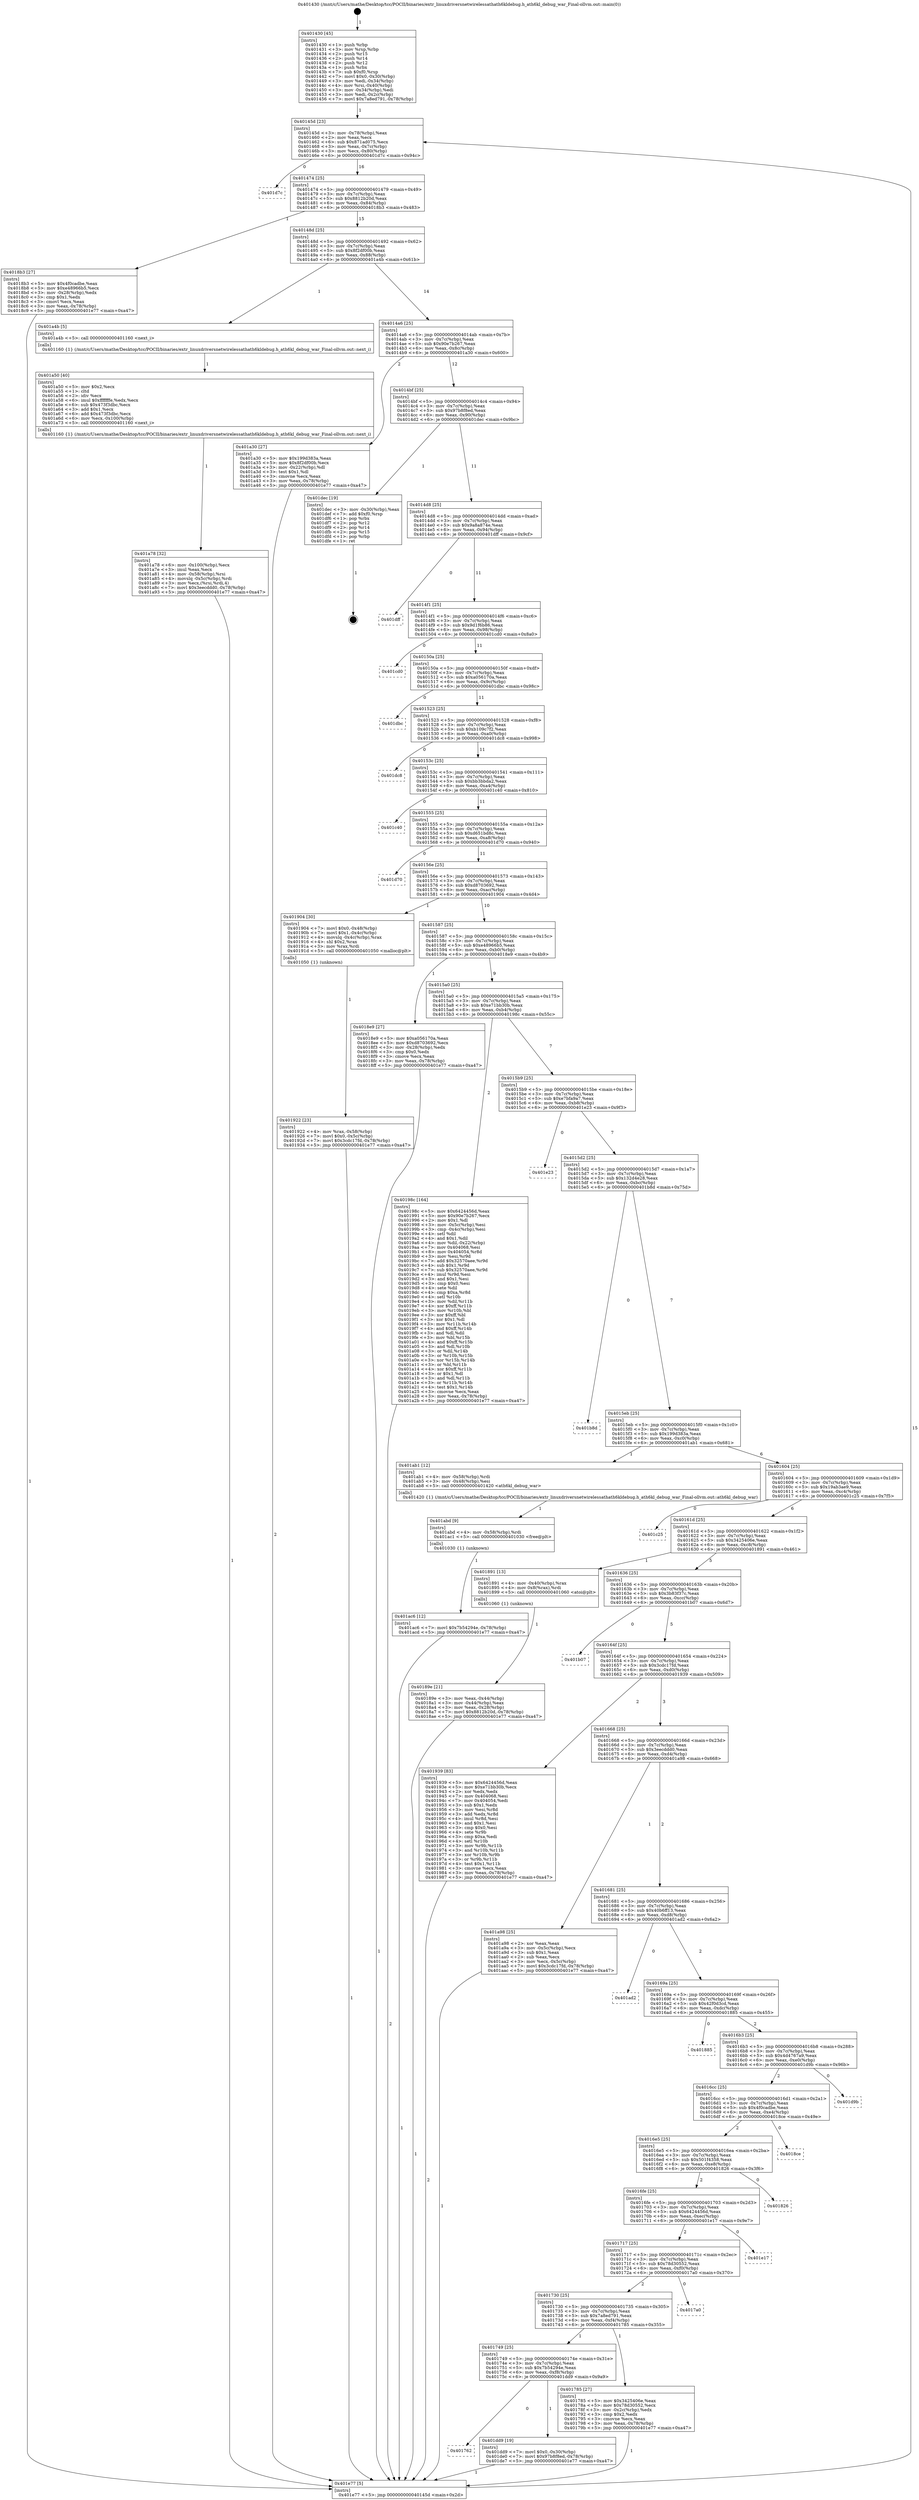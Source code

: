 digraph "0x401430" {
  label = "0x401430 (/mnt/c/Users/mathe/Desktop/tcc/POCII/binaries/extr_linuxdriversnetwirelessathath6kldebug.h_ath6kl_debug_war_Final-ollvm.out::main(0))"
  labelloc = "t"
  node[shape=record]

  Entry [label="",width=0.3,height=0.3,shape=circle,fillcolor=black,style=filled]
  "0x40145d" [label="{
     0x40145d [23]\l
     | [instrs]\l
     &nbsp;&nbsp;0x40145d \<+3\>: mov -0x78(%rbp),%eax\l
     &nbsp;&nbsp;0x401460 \<+2\>: mov %eax,%ecx\l
     &nbsp;&nbsp;0x401462 \<+6\>: sub $0x871ad075,%ecx\l
     &nbsp;&nbsp;0x401468 \<+3\>: mov %eax,-0x7c(%rbp)\l
     &nbsp;&nbsp;0x40146b \<+3\>: mov %ecx,-0x80(%rbp)\l
     &nbsp;&nbsp;0x40146e \<+6\>: je 0000000000401d7c \<main+0x94c\>\l
  }"]
  "0x401d7c" [label="{
     0x401d7c\l
  }", style=dashed]
  "0x401474" [label="{
     0x401474 [25]\l
     | [instrs]\l
     &nbsp;&nbsp;0x401474 \<+5\>: jmp 0000000000401479 \<main+0x49\>\l
     &nbsp;&nbsp;0x401479 \<+3\>: mov -0x7c(%rbp),%eax\l
     &nbsp;&nbsp;0x40147c \<+5\>: sub $0x8812b20d,%eax\l
     &nbsp;&nbsp;0x401481 \<+6\>: mov %eax,-0x84(%rbp)\l
     &nbsp;&nbsp;0x401487 \<+6\>: je 00000000004018b3 \<main+0x483\>\l
  }"]
  Exit [label="",width=0.3,height=0.3,shape=circle,fillcolor=black,style=filled,peripheries=2]
  "0x4018b3" [label="{
     0x4018b3 [27]\l
     | [instrs]\l
     &nbsp;&nbsp;0x4018b3 \<+5\>: mov $0x4f0cadbe,%eax\l
     &nbsp;&nbsp;0x4018b8 \<+5\>: mov $0xe48966b5,%ecx\l
     &nbsp;&nbsp;0x4018bd \<+3\>: mov -0x28(%rbp),%edx\l
     &nbsp;&nbsp;0x4018c0 \<+3\>: cmp $0x1,%edx\l
     &nbsp;&nbsp;0x4018c3 \<+3\>: cmovl %ecx,%eax\l
     &nbsp;&nbsp;0x4018c6 \<+3\>: mov %eax,-0x78(%rbp)\l
     &nbsp;&nbsp;0x4018c9 \<+5\>: jmp 0000000000401e77 \<main+0xa47\>\l
  }"]
  "0x40148d" [label="{
     0x40148d [25]\l
     | [instrs]\l
     &nbsp;&nbsp;0x40148d \<+5\>: jmp 0000000000401492 \<main+0x62\>\l
     &nbsp;&nbsp;0x401492 \<+3\>: mov -0x7c(%rbp),%eax\l
     &nbsp;&nbsp;0x401495 \<+5\>: sub $0x8f2df00b,%eax\l
     &nbsp;&nbsp;0x40149a \<+6\>: mov %eax,-0x88(%rbp)\l
     &nbsp;&nbsp;0x4014a0 \<+6\>: je 0000000000401a4b \<main+0x61b\>\l
  }"]
  "0x401762" [label="{
     0x401762\l
  }", style=dashed]
  "0x401a4b" [label="{
     0x401a4b [5]\l
     | [instrs]\l
     &nbsp;&nbsp;0x401a4b \<+5\>: call 0000000000401160 \<next_i\>\l
     | [calls]\l
     &nbsp;&nbsp;0x401160 \{1\} (/mnt/c/Users/mathe/Desktop/tcc/POCII/binaries/extr_linuxdriversnetwirelessathath6kldebug.h_ath6kl_debug_war_Final-ollvm.out::next_i)\l
  }"]
  "0x4014a6" [label="{
     0x4014a6 [25]\l
     | [instrs]\l
     &nbsp;&nbsp;0x4014a6 \<+5\>: jmp 00000000004014ab \<main+0x7b\>\l
     &nbsp;&nbsp;0x4014ab \<+3\>: mov -0x7c(%rbp),%eax\l
     &nbsp;&nbsp;0x4014ae \<+5\>: sub $0x90e7b267,%eax\l
     &nbsp;&nbsp;0x4014b3 \<+6\>: mov %eax,-0x8c(%rbp)\l
     &nbsp;&nbsp;0x4014b9 \<+6\>: je 0000000000401a30 \<main+0x600\>\l
  }"]
  "0x401dd9" [label="{
     0x401dd9 [19]\l
     | [instrs]\l
     &nbsp;&nbsp;0x401dd9 \<+7\>: movl $0x0,-0x30(%rbp)\l
     &nbsp;&nbsp;0x401de0 \<+7\>: movl $0x97b8f8ed,-0x78(%rbp)\l
     &nbsp;&nbsp;0x401de7 \<+5\>: jmp 0000000000401e77 \<main+0xa47\>\l
  }"]
  "0x401a30" [label="{
     0x401a30 [27]\l
     | [instrs]\l
     &nbsp;&nbsp;0x401a30 \<+5\>: mov $0x199d383a,%eax\l
     &nbsp;&nbsp;0x401a35 \<+5\>: mov $0x8f2df00b,%ecx\l
     &nbsp;&nbsp;0x401a3a \<+3\>: mov -0x22(%rbp),%dl\l
     &nbsp;&nbsp;0x401a3d \<+3\>: test $0x1,%dl\l
     &nbsp;&nbsp;0x401a40 \<+3\>: cmovne %ecx,%eax\l
     &nbsp;&nbsp;0x401a43 \<+3\>: mov %eax,-0x78(%rbp)\l
     &nbsp;&nbsp;0x401a46 \<+5\>: jmp 0000000000401e77 \<main+0xa47\>\l
  }"]
  "0x4014bf" [label="{
     0x4014bf [25]\l
     | [instrs]\l
     &nbsp;&nbsp;0x4014bf \<+5\>: jmp 00000000004014c4 \<main+0x94\>\l
     &nbsp;&nbsp;0x4014c4 \<+3\>: mov -0x7c(%rbp),%eax\l
     &nbsp;&nbsp;0x4014c7 \<+5\>: sub $0x97b8f8ed,%eax\l
     &nbsp;&nbsp;0x4014cc \<+6\>: mov %eax,-0x90(%rbp)\l
     &nbsp;&nbsp;0x4014d2 \<+6\>: je 0000000000401dec \<main+0x9bc\>\l
  }"]
  "0x401ac6" [label="{
     0x401ac6 [12]\l
     | [instrs]\l
     &nbsp;&nbsp;0x401ac6 \<+7\>: movl $0x7b54294e,-0x78(%rbp)\l
     &nbsp;&nbsp;0x401acd \<+5\>: jmp 0000000000401e77 \<main+0xa47\>\l
  }"]
  "0x401dec" [label="{
     0x401dec [19]\l
     | [instrs]\l
     &nbsp;&nbsp;0x401dec \<+3\>: mov -0x30(%rbp),%eax\l
     &nbsp;&nbsp;0x401def \<+7\>: add $0xf0,%rsp\l
     &nbsp;&nbsp;0x401df6 \<+1\>: pop %rbx\l
     &nbsp;&nbsp;0x401df7 \<+2\>: pop %r12\l
     &nbsp;&nbsp;0x401df9 \<+2\>: pop %r14\l
     &nbsp;&nbsp;0x401dfb \<+2\>: pop %r15\l
     &nbsp;&nbsp;0x401dfd \<+1\>: pop %rbp\l
     &nbsp;&nbsp;0x401dfe \<+1\>: ret\l
  }"]
  "0x4014d8" [label="{
     0x4014d8 [25]\l
     | [instrs]\l
     &nbsp;&nbsp;0x4014d8 \<+5\>: jmp 00000000004014dd \<main+0xad\>\l
     &nbsp;&nbsp;0x4014dd \<+3\>: mov -0x7c(%rbp),%eax\l
     &nbsp;&nbsp;0x4014e0 \<+5\>: sub $0x9a8a874e,%eax\l
     &nbsp;&nbsp;0x4014e5 \<+6\>: mov %eax,-0x94(%rbp)\l
     &nbsp;&nbsp;0x4014eb \<+6\>: je 0000000000401dff \<main+0x9cf\>\l
  }"]
  "0x401abd" [label="{
     0x401abd [9]\l
     | [instrs]\l
     &nbsp;&nbsp;0x401abd \<+4\>: mov -0x58(%rbp),%rdi\l
     &nbsp;&nbsp;0x401ac1 \<+5\>: call 0000000000401030 \<free@plt\>\l
     | [calls]\l
     &nbsp;&nbsp;0x401030 \{1\} (unknown)\l
  }"]
  "0x401dff" [label="{
     0x401dff\l
  }", style=dashed]
  "0x4014f1" [label="{
     0x4014f1 [25]\l
     | [instrs]\l
     &nbsp;&nbsp;0x4014f1 \<+5\>: jmp 00000000004014f6 \<main+0xc6\>\l
     &nbsp;&nbsp;0x4014f6 \<+3\>: mov -0x7c(%rbp),%eax\l
     &nbsp;&nbsp;0x4014f9 \<+5\>: sub $0x9d1f6b86,%eax\l
     &nbsp;&nbsp;0x4014fe \<+6\>: mov %eax,-0x98(%rbp)\l
     &nbsp;&nbsp;0x401504 \<+6\>: je 0000000000401cd0 \<main+0x8a0\>\l
  }"]
  "0x401a78" [label="{
     0x401a78 [32]\l
     | [instrs]\l
     &nbsp;&nbsp;0x401a78 \<+6\>: mov -0x100(%rbp),%ecx\l
     &nbsp;&nbsp;0x401a7e \<+3\>: imul %eax,%ecx\l
     &nbsp;&nbsp;0x401a81 \<+4\>: mov -0x58(%rbp),%rsi\l
     &nbsp;&nbsp;0x401a85 \<+4\>: movslq -0x5c(%rbp),%rdi\l
     &nbsp;&nbsp;0x401a89 \<+3\>: mov %ecx,(%rsi,%rdi,4)\l
     &nbsp;&nbsp;0x401a8c \<+7\>: movl $0x3eecddd0,-0x78(%rbp)\l
     &nbsp;&nbsp;0x401a93 \<+5\>: jmp 0000000000401e77 \<main+0xa47\>\l
  }"]
  "0x401cd0" [label="{
     0x401cd0\l
  }", style=dashed]
  "0x40150a" [label="{
     0x40150a [25]\l
     | [instrs]\l
     &nbsp;&nbsp;0x40150a \<+5\>: jmp 000000000040150f \<main+0xdf\>\l
     &nbsp;&nbsp;0x40150f \<+3\>: mov -0x7c(%rbp),%eax\l
     &nbsp;&nbsp;0x401512 \<+5\>: sub $0xa056170a,%eax\l
     &nbsp;&nbsp;0x401517 \<+6\>: mov %eax,-0x9c(%rbp)\l
     &nbsp;&nbsp;0x40151d \<+6\>: je 0000000000401dbc \<main+0x98c\>\l
  }"]
  "0x401a50" [label="{
     0x401a50 [40]\l
     | [instrs]\l
     &nbsp;&nbsp;0x401a50 \<+5\>: mov $0x2,%ecx\l
     &nbsp;&nbsp;0x401a55 \<+1\>: cltd\l
     &nbsp;&nbsp;0x401a56 \<+2\>: idiv %ecx\l
     &nbsp;&nbsp;0x401a58 \<+6\>: imul $0xfffffffe,%edx,%ecx\l
     &nbsp;&nbsp;0x401a5e \<+6\>: sub $0x473f3dbc,%ecx\l
     &nbsp;&nbsp;0x401a64 \<+3\>: add $0x1,%ecx\l
     &nbsp;&nbsp;0x401a67 \<+6\>: add $0x473f3dbc,%ecx\l
     &nbsp;&nbsp;0x401a6d \<+6\>: mov %ecx,-0x100(%rbp)\l
     &nbsp;&nbsp;0x401a73 \<+5\>: call 0000000000401160 \<next_i\>\l
     | [calls]\l
     &nbsp;&nbsp;0x401160 \{1\} (/mnt/c/Users/mathe/Desktop/tcc/POCII/binaries/extr_linuxdriversnetwirelessathath6kldebug.h_ath6kl_debug_war_Final-ollvm.out::next_i)\l
  }"]
  "0x401dbc" [label="{
     0x401dbc\l
  }", style=dashed]
  "0x401523" [label="{
     0x401523 [25]\l
     | [instrs]\l
     &nbsp;&nbsp;0x401523 \<+5\>: jmp 0000000000401528 \<main+0xf8\>\l
     &nbsp;&nbsp;0x401528 \<+3\>: mov -0x7c(%rbp),%eax\l
     &nbsp;&nbsp;0x40152b \<+5\>: sub $0xb109c7f2,%eax\l
     &nbsp;&nbsp;0x401530 \<+6\>: mov %eax,-0xa0(%rbp)\l
     &nbsp;&nbsp;0x401536 \<+6\>: je 0000000000401dc8 \<main+0x998\>\l
  }"]
  "0x401922" [label="{
     0x401922 [23]\l
     | [instrs]\l
     &nbsp;&nbsp;0x401922 \<+4\>: mov %rax,-0x58(%rbp)\l
     &nbsp;&nbsp;0x401926 \<+7\>: movl $0x0,-0x5c(%rbp)\l
     &nbsp;&nbsp;0x40192d \<+7\>: movl $0x3cdc17fd,-0x78(%rbp)\l
     &nbsp;&nbsp;0x401934 \<+5\>: jmp 0000000000401e77 \<main+0xa47\>\l
  }"]
  "0x401dc8" [label="{
     0x401dc8\l
  }", style=dashed]
  "0x40153c" [label="{
     0x40153c [25]\l
     | [instrs]\l
     &nbsp;&nbsp;0x40153c \<+5\>: jmp 0000000000401541 \<main+0x111\>\l
     &nbsp;&nbsp;0x401541 \<+3\>: mov -0x7c(%rbp),%eax\l
     &nbsp;&nbsp;0x401544 \<+5\>: sub $0xbb3bbda2,%eax\l
     &nbsp;&nbsp;0x401549 \<+6\>: mov %eax,-0xa4(%rbp)\l
     &nbsp;&nbsp;0x40154f \<+6\>: je 0000000000401c40 \<main+0x810\>\l
  }"]
  "0x40189e" [label="{
     0x40189e [21]\l
     | [instrs]\l
     &nbsp;&nbsp;0x40189e \<+3\>: mov %eax,-0x44(%rbp)\l
     &nbsp;&nbsp;0x4018a1 \<+3\>: mov -0x44(%rbp),%eax\l
     &nbsp;&nbsp;0x4018a4 \<+3\>: mov %eax,-0x28(%rbp)\l
     &nbsp;&nbsp;0x4018a7 \<+7\>: movl $0x8812b20d,-0x78(%rbp)\l
     &nbsp;&nbsp;0x4018ae \<+5\>: jmp 0000000000401e77 \<main+0xa47\>\l
  }"]
  "0x401c40" [label="{
     0x401c40\l
  }", style=dashed]
  "0x401555" [label="{
     0x401555 [25]\l
     | [instrs]\l
     &nbsp;&nbsp;0x401555 \<+5\>: jmp 000000000040155a \<main+0x12a\>\l
     &nbsp;&nbsp;0x40155a \<+3\>: mov -0x7c(%rbp),%eax\l
     &nbsp;&nbsp;0x40155d \<+5\>: sub $0xd651bd8c,%eax\l
     &nbsp;&nbsp;0x401562 \<+6\>: mov %eax,-0xa8(%rbp)\l
     &nbsp;&nbsp;0x401568 \<+6\>: je 0000000000401d70 \<main+0x940\>\l
  }"]
  "0x401430" [label="{
     0x401430 [45]\l
     | [instrs]\l
     &nbsp;&nbsp;0x401430 \<+1\>: push %rbp\l
     &nbsp;&nbsp;0x401431 \<+3\>: mov %rsp,%rbp\l
     &nbsp;&nbsp;0x401434 \<+2\>: push %r15\l
     &nbsp;&nbsp;0x401436 \<+2\>: push %r14\l
     &nbsp;&nbsp;0x401438 \<+2\>: push %r12\l
     &nbsp;&nbsp;0x40143a \<+1\>: push %rbx\l
     &nbsp;&nbsp;0x40143b \<+7\>: sub $0xf0,%rsp\l
     &nbsp;&nbsp;0x401442 \<+7\>: movl $0x0,-0x30(%rbp)\l
     &nbsp;&nbsp;0x401449 \<+3\>: mov %edi,-0x34(%rbp)\l
     &nbsp;&nbsp;0x40144c \<+4\>: mov %rsi,-0x40(%rbp)\l
     &nbsp;&nbsp;0x401450 \<+3\>: mov -0x34(%rbp),%edi\l
     &nbsp;&nbsp;0x401453 \<+3\>: mov %edi,-0x2c(%rbp)\l
     &nbsp;&nbsp;0x401456 \<+7\>: movl $0x7a8ed791,-0x78(%rbp)\l
  }"]
  "0x401d70" [label="{
     0x401d70\l
  }", style=dashed]
  "0x40156e" [label="{
     0x40156e [25]\l
     | [instrs]\l
     &nbsp;&nbsp;0x40156e \<+5\>: jmp 0000000000401573 \<main+0x143\>\l
     &nbsp;&nbsp;0x401573 \<+3\>: mov -0x7c(%rbp),%eax\l
     &nbsp;&nbsp;0x401576 \<+5\>: sub $0xd8703692,%eax\l
     &nbsp;&nbsp;0x40157b \<+6\>: mov %eax,-0xac(%rbp)\l
     &nbsp;&nbsp;0x401581 \<+6\>: je 0000000000401904 \<main+0x4d4\>\l
  }"]
  "0x401e77" [label="{
     0x401e77 [5]\l
     | [instrs]\l
     &nbsp;&nbsp;0x401e77 \<+5\>: jmp 000000000040145d \<main+0x2d\>\l
  }"]
  "0x401904" [label="{
     0x401904 [30]\l
     | [instrs]\l
     &nbsp;&nbsp;0x401904 \<+7\>: movl $0x0,-0x48(%rbp)\l
     &nbsp;&nbsp;0x40190b \<+7\>: movl $0x1,-0x4c(%rbp)\l
     &nbsp;&nbsp;0x401912 \<+4\>: movslq -0x4c(%rbp),%rax\l
     &nbsp;&nbsp;0x401916 \<+4\>: shl $0x2,%rax\l
     &nbsp;&nbsp;0x40191a \<+3\>: mov %rax,%rdi\l
     &nbsp;&nbsp;0x40191d \<+5\>: call 0000000000401050 \<malloc@plt\>\l
     | [calls]\l
     &nbsp;&nbsp;0x401050 \{1\} (unknown)\l
  }"]
  "0x401587" [label="{
     0x401587 [25]\l
     | [instrs]\l
     &nbsp;&nbsp;0x401587 \<+5\>: jmp 000000000040158c \<main+0x15c\>\l
     &nbsp;&nbsp;0x40158c \<+3\>: mov -0x7c(%rbp),%eax\l
     &nbsp;&nbsp;0x40158f \<+5\>: sub $0xe48966b5,%eax\l
     &nbsp;&nbsp;0x401594 \<+6\>: mov %eax,-0xb0(%rbp)\l
     &nbsp;&nbsp;0x40159a \<+6\>: je 00000000004018e9 \<main+0x4b9\>\l
  }"]
  "0x401749" [label="{
     0x401749 [25]\l
     | [instrs]\l
     &nbsp;&nbsp;0x401749 \<+5\>: jmp 000000000040174e \<main+0x31e\>\l
     &nbsp;&nbsp;0x40174e \<+3\>: mov -0x7c(%rbp),%eax\l
     &nbsp;&nbsp;0x401751 \<+5\>: sub $0x7b54294e,%eax\l
     &nbsp;&nbsp;0x401756 \<+6\>: mov %eax,-0xf8(%rbp)\l
     &nbsp;&nbsp;0x40175c \<+6\>: je 0000000000401dd9 \<main+0x9a9\>\l
  }"]
  "0x4018e9" [label="{
     0x4018e9 [27]\l
     | [instrs]\l
     &nbsp;&nbsp;0x4018e9 \<+5\>: mov $0xa056170a,%eax\l
     &nbsp;&nbsp;0x4018ee \<+5\>: mov $0xd8703692,%ecx\l
     &nbsp;&nbsp;0x4018f3 \<+3\>: mov -0x28(%rbp),%edx\l
     &nbsp;&nbsp;0x4018f6 \<+3\>: cmp $0x0,%edx\l
     &nbsp;&nbsp;0x4018f9 \<+3\>: cmove %ecx,%eax\l
     &nbsp;&nbsp;0x4018fc \<+3\>: mov %eax,-0x78(%rbp)\l
     &nbsp;&nbsp;0x4018ff \<+5\>: jmp 0000000000401e77 \<main+0xa47\>\l
  }"]
  "0x4015a0" [label="{
     0x4015a0 [25]\l
     | [instrs]\l
     &nbsp;&nbsp;0x4015a0 \<+5\>: jmp 00000000004015a5 \<main+0x175\>\l
     &nbsp;&nbsp;0x4015a5 \<+3\>: mov -0x7c(%rbp),%eax\l
     &nbsp;&nbsp;0x4015a8 \<+5\>: sub $0xe71bb30b,%eax\l
     &nbsp;&nbsp;0x4015ad \<+6\>: mov %eax,-0xb4(%rbp)\l
     &nbsp;&nbsp;0x4015b3 \<+6\>: je 000000000040198c \<main+0x55c\>\l
  }"]
  "0x401785" [label="{
     0x401785 [27]\l
     | [instrs]\l
     &nbsp;&nbsp;0x401785 \<+5\>: mov $0x3425406e,%eax\l
     &nbsp;&nbsp;0x40178a \<+5\>: mov $0x78d30552,%ecx\l
     &nbsp;&nbsp;0x40178f \<+3\>: mov -0x2c(%rbp),%edx\l
     &nbsp;&nbsp;0x401792 \<+3\>: cmp $0x2,%edx\l
     &nbsp;&nbsp;0x401795 \<+3\>: cmovne %ecx,%eax\l
     &nbsp;&nbsp;0x401798 \<+3\>: mov %eax,-0x78(%rbp)\l
     &nbsp;&nbsp;0x40179b \<+5\>: jmp 0000000000401e77 \<main+0xa47\>\l
  }"]
  "0x40198c" [label="{
     0x40198c [164]\l
     | [instrs]\l
     &nbsp;&nbsp;0x40198c \<+5\>: mov $0x6424456d,%eax\l
     &nbsp;&nbsp;0x401991 \<+5\>: mov $0x90e7b267,%ecx\l
     &nbsp;&nbsp;0x401996 \<+2\>: mov $0x1,%dl\l
     &nbsp;&nbsp;0x401998 \<+3\>: mov -0x5c(%rbp),%esi\l
     &nbsp;&nbsp;0x40199b \<+3\>: cmp -0x4c(%rbp),%esi\l
     &nbsp;&nbsp;0x40199e \<+4\>: setl %dil\l
     &nbsp;&nbsp;0x4019a2 \<+4\>: and $0x1,%dil\l
     &nbsp;&nbsp;0x4019a6 \<+4\>: mov %dil,-0x22(%rbp)\l
     &nbsp;&nbsp;0x4019aa \<+7\>: mov 0x404068,%esi\l
     &nbsp;&nbsp;0x4019b1 \<+8\>: mov 0x404054,%r8d\l
     &nbsp;&nbsp;0x4019b9 \<+3\>: mov %esi,%r9d\l
     &nbsp;&nbsp;0x4019bc \<+7\>: add $0x32570aee,%r9d\l
     &nbsp;&nbsp;0x4019c3 \<+4\>: sub $0x1,%r9d\l
     &nbsp;&nbsp;0x4019c7 \<+7\>: sub $0x32570aee,%r9d\l
     &nbsp;&nbsp;0x4019ce \<+4\>: imul %r9d,%esi\l
     &nbsp;&nbsp;0x4019d2 \<+3\>: and $0x1,%esi\l
     &nbsp;&nbsp;0x4019d5 \<+3\>: cmp $0x0,%esi\l
     &nbsp;&nbsp;0x4019d8 \<+4\>: sete %dil\l
     &nbsp;&nbsp;0x4019dc \<+4\>: cmp $0xa,%r8d\l
     &nbsp;&nbsp;0x4019e0 \<+4\>: setl %r10b\l
     &nbsp;&nbsp;0x4019e4 \<+3\>: mov %dil,%r11b\l
     &nbsp;&nbsp;0x4019e7 \<+4\>: xor $0xff,%r11b\l
     &nbsp;&nbsp;0x4019eb \<+3\>: mov %r10b,%bl\l
     &nbsp;&nbsp;0x4019ee \<+3\>: xor $0xff,%bl\l
     &nbsp;&nbsp;0x4019f1 \<+3\>: xor $0x1,%dl\l
     &nbsp;&nbsp;0x4019f4 \<+3\>: mov %r11b,%r14b\l
     &nbsp;&nbsp;0x4019f7 \<+4\>: and $0xff,%r14b\l
     &nbsp;&nbsp;0x4019fb \<+3\>: and %dl,%dil\l
     &nbsp;&nbsp;0x4019fe \<+3\>: mov %bl,%r15b\l
     &nbsp;&nbsp;0x401a01 \<+4\>: and $0xff,%r15b\l
     &nbsp;&nbsp;0x401a05 \<+3\>: and %dl,%r10b\l
     &nbsp;&nbsp;0x401a08 \<+3\>: or %dil,%r14b\l
     &nbsp;&nbsp;0x401a0b \<+3\>: or %r10b,%r15b\l
     &nbsp;&nbsp;0x401a0e \<+3\>: xor %r15b,%r14b\l
     &nbsp;&nbsp;0x401a11 \<+3\>: or %bl,%r11b\l
     &nbsp;&nbsp;0x401a14 \<+4\>: xor $0xff,%r11b\l
     &nbsp;&nbsp;0x401a18 \<+3\>: or $0x1,%dl\l
     &nbsp;&nbsp;0x401a1b \<+3\>: and %dl,%r11b\l
     &nbsp;&nbsp;0x401a1e \<+3\>: or %r11b,%r14b\l
     &nbsp;&nbsp;0x401a21 \<+4\>: test $0x1,%r14b\l
     &nbsp;&nbsp;0x401a25 \<+3\>: cmovne %ecx,%eax\l
     &nbsp;&nbsp;0x401a28 \<+3\>: mov %eax,-0x78(%rbp)\l
     &nbsp;&nbsp;0x401a2b \<+5\>: jmp 0000000000401e77 \<main+0xa47\>\l
  }"]
  "0x4015b9" [label="{
     0x4015b9 [25]\l
     | [instrs]\l
     &nbsp;&nbsp;0x4015b9 \<+5\>: jmp 00000000004015be \<main+0x18e\>\l
     &nbsp;&nbsp;0x4015be \<+3\>: mov -0x7c(%rbp),%eax\l
     &nbsp;&nbsp;0x4015c1 \<+5\>: sub $0xe7bfa9a7,%eax\l
     &nbsp;&nbsp;0x4015c6 \<+6\>: mov %eax,-0xb8(%rbp)\l
     &nbsp;&nbsp;0x4015cc \<+6\>: je 0000000000401e23 \<main+0x9f3\>\l
  }"]
  "0x401730" [label="{
     0x401730 [25]\l
     | [instrs]\l
     &nbsp;&nbsp;0x401730 \<+5\>: jmp 0000000000401735 \<main+0x305\>\l
     &nbsp;&nbsp;0x401735 \<+3\>: mov -0x7c(%rbp),%eax\l
     &nbsp;&nbsp;0x401738 \<+5\>: sub $0x7a8ed791,%eax\l
     &nbsp;&nbsp;0x40173d \<+6\>: mov %eax,-0xf4(%rbp)\l
     &nbsp;&nbsp;0x401743 \<+6\>: je 0000000000401785 \<main+0x355\>\l
  }"]
  "0x401e23" [label="{
     0x401e23\l
  }", style=dashed]
  "0x4015d2" [label="{
     0x4015d2 [25]\l
     | [instrs]\l
     &nbsp;&nbsp;0x4015d2 \<+5\>: jmp 00000000004015d7 \<main+0x1a7\>\l
     &nbsp;&nbsp;0x4015d7 \<+3\>: mov -0x7c(%rbp),%eax\l
     &nbsp;&nbsp;0x4015da \<+5\>: sub $0x132d4e28,%eax\l
     &nbsp;&nbsp;0x4015df \<+6\>: mov %eax,-0xbc(%rbp)\l
     &nbsp;&nbsp;0x4015e5 \<+6\>: je 0000000000401b8d \<main+0x75d\>\l
  }"]
  "0x4017a0" [label="{
     0x4017a0\l
  }", style=dashed]
  "0x401b8d" [label="{
     0x401b8d\l
  }", style=dashed]
  "0x4015eb" [label="{
     0x4015eb [25]\l
     | [instrs]\l
     &nbsp;&nbsp;0x4015eb \<+5\>: jmp 00000000004015f0 \<main+0x1c0\>\l
     &nbsp;&nbsp;0x4015f0 \<+3\>: mov -0x7c(%rbp),%eax\l
     &nbsp;&nbsp;0x4015f3 \<+5\>: sub $0x199d383a,%eax\l
     &nbsp;&nbsp;0x4015f8 \<+6\>: mov %eax,-0xc0(%rbp)\l
     &nbsp;&nbsp;0x4015fe \<+6\>: je 0000000000401ab1 \<main+0x681\>\l
  }"]
  "0x401717" [label="{
     0x401717 [25]\l
     | [instrs]\l
     &nbsp;&nbsp;0x401717 \<+5\>: jmp 000000000040171c \<main+0x2ec\>\l
     &nbsp;&nbsp;0x40171c \<+3\>: mov -0x7c(%rbp),%eax\l
     &nbsp;&nbsp;0x40171f \<+5\>: sub $0x78d30552,%eax\l
     &nbsp;&nbsp;0x401724 \<+6\>: mov %eax,-0xf0(%rbp)\l
     &nbsp;&nbsp;0x40172a \<+6\>: je 00000000004017a0 \<main+0x370\>\l
  }"]
  "0x401ab1" [label="{
     0x401ab1 [12]\l
     | [instrs]\l
     &nbsp;&nbsp;0x401ab1 \<+4\>: mov -0x58(%rbp),%rdi\l
     &nbsp;&nbsp;0x401ab5 \<+3\>: mov -0x48(%rbp),%esi\l
     &nbsp;&nbsp;0x401ab8 \<+5\>: call 0000000000401420 \<ath6kl_debug_war\>\l
     | [calls]\l
     &nbsp;&nbsp;0x401420 \{1\} (/mnt/c/Users/mathe/Desktop/tcc/POCII/binaries/extr_linuxdriversnetwirelessathath6kldebug.h_ath6kl_debug_war_Final-ollvm.out::ath6kl_debug_war)\l
  }"]
  "0x401604" [label="{
     0x401604 [25]\l
     | [instrs]\l
     &nbsp;&nbsp;0x401604 \<+5\>: jmp 0000000000401609 \<main+0x1d9\>\l
     &nbsp;&nbsp;0x401609 \<+3\>: mov -0x7c(%rbp),%eax\l
     &nbsp;&nbsp;0x40160c \<+5\>: sub $0x19ab3ae9,%eax\l
     &nbsp;&nbsp;0x401611 \<+6\>: mov %eax,-0xc4(%rbp)\l
     &nbsp;&nbsp;0x401617 \<+6\>: je 0000000000401c25 \<main+0x7f5\>\l
  }"]
  "0x401e17" [label="{
     0x401e17\l
  }", style=dashed]
  "0x401c25" [label="{
     0x401c25\l
  }", style=dashed]
  "0x40161d" [label="{
     0x40161d [25]\l
     | [instrs]\l
     &nbsp;&nbsp;0x40161d \<+5\>: jmp 0000000000401622 \<main+0x1f2\>\l
     &nbsp;&nbsp;0x401622 \<+3\>: mov -0x7c(%rbp),%eax\l
     &nbsp;&nbsp;0x401625 \<+5\>: sub $0x3425406e,%eax\l
     &nbsp;&nbsp;0x40162a \<+6\>: mov %eax,-0xc8(%rbp)\l
     &nbsp;&nbsp;0x401630 \<+6\>: je 0000000000401891 \<main+0x461\>\l
  }"]
  "0x4016fe" [label="{
     0x4016fe [25]\l
     | [instrs]\l
     &nbsp;&nbsp;0x4016fe \<+5\>: jmp 0000000000401703 \<main+0x2d3\>\l
     &nbsp;&nbsp;0x401703 \<+3\>: mov -0x7c(%rbp),%eax\l
     &nbsp;&nbsp;0x401706 \<+5\>: sub $0x6424456d,%eax\l
     &nbsp;&nbsp;0x40170b \<+6\>: mov %eax,-0xec(%rbp)\l
     &nbsp;&nbsp;0x401711 \<+6\>: je 0000000000401e17 \<main+0x9e7\>\l
  }"]
  "0x401891" [label="{
     0x401891 [13]\l
     | [instrs]\l
     &nbsp;&nbsp;0x401891 \<+4\>: mov -0x40(%rbp),%rax\l
     &nbsp;&nbsp;0x401895 \<+4\>: mov 0x8(%rax),%rdi\l
     &nbsp;&nbsp;0x401899 \<+5\>: call 0000000000401060 \<atoi@plt\>\l
     | [calls]\l
     &nbsp;&nbsp;0x401060 \{1\} (unknown)\l
  }"]
  "0x401636" [label="{
     0x401636 [25]\l
     | [instrs]\l
     &nbsp;&nbsp;0x401636 \<+5\>: jmp 000000000040163b \<main+0x20b\>\l
     &nbsp;&nbsp;0x40163b \<+3\>: mov -0x7c(%rbp),%eax\l
     &nbsp;&nbsp;0x40163e \<+5\>: sub $0x3b83f37c,%eax\l
     &nbsp;&nbsp;0x401643 \<+6\>: mov %eax,-0xcc(%rbp)\l
     &nbsp;&nbsp;0x401649 \<+6\>: je 0000000000401b07 \<main+0x6d7\>\l
  }"]
  "0x401826" [label="{
     0x401826\l
  }", style=dashed]
  "0x401b07" [label="{
     0x401b07\l
  }", style=dashed]
  "0x40164f" [label="{
     0x40164f [25]\l
     | [instrs]\l
     &nbsp;&nbsp;0x40164f \<+5\>: jmp 0000000000401654 \<main+0x224\>\l
     &nbsp;&nbsp;0x401654 \<+3\>: mov -0x7c(%rbp),%eax\l
     &nbsp;&nbsp;0x401657 \<+5\>: sub $0x3cdc17fd,%eax\l
     &nbsp;&nbsp;0x40165c \<+6\>: mov %eax,-0xd0(%rbp)\l
     &nbsp;&nbsp;0x401662 \<+6\>: je 0000000000401939 \<main+0x509\>\l
  }"]
  "0x4016e5" [label="{
     0x4016e5 [25]\l
     | [instrs]\l
     &nbsp;&nbsp;0x4016e5 \<+5\>: jmp 00000000004016ea \<main+0x2ba\>\l
     &nbsp;&nbsp;0x4016ea \<+3\>: mov -0x7c(%rbp),%eax\l
     &nbsp;&nbsp;0x4016ed \<+5\>: sub $0x501f4358,%eax\l
     &nbsp;&nbsp;0x4016f2 \<+6\>: mov %eax,-0xe8(%rbp)\l
     &nbsp;&nbsp;0x4016f8 \<+6\>: je 0000000000401826 \<main+0x3f6\>\l
  }"]
  "0x401939" [label="{
     0x401939 [83]\l
     | [instrs]\l
     &nbsp;&nbsp;0x401939 \<+5\>: mov $0x6424456d,%eax\l
     &nbsp;&nbsp;0x40193e \<+5\>: mov $0xe71bb30b,%ecx\l
     &nbsp;&nbsp;0x401943 \<+2\>: xor %edx,%edx\l
     &nbsp;&nbsp;0x401945 \<+7\>: mov 0x404068,%esi\l
     &nbsp;&nbsp;0x40194c \<+7\>: mov 0x404054,%edi\l
     &nbsp;&nbsp;0x401953 \<+3\>: sub $0x1,%edx\l
     &nbsp;&nbsp;0x401956 \<+3\>: mov %esi,%r8d\l
     &nbsp;&nbsp;0x401959 \<+3\>: add %edx,%r8d\l
     &nbsp;&nbsp;0x40195c \<+4\>: imul %r8d,%esi\l
     &nbsp;&nbsp;0x401960 \<+3\>: and $0x1,%esi\l
     &nbsp;&nbsp;0x401963 \<+3\>: cmp $0x0,%esi\l
     &nbsp;&nbsp;0x401966 \<+4\>: sete %r9b\l
     &nbsp;&nbsp;0x40196a \<+3\>: cmp $0xa,%edi\l
     &nbsp;&nbsp;0x40196d \<+4\>: setl %r10b\l
     &nbsp;&nbsp;0x401971 \<+3\>: mov %r9b,%r11b\l
     &nbsp;&nbsp;0x401974 \<+3\>: and %r10b,%r11b\l
     &nbsp;&nbsp;0x401977 \<+3\>: xor %r10b,%r9b\l
     &nbsp;&nbsp;0x40197a \<+3\>: or %r9b,%r11b\l
     &nbsp;&nbsp;0x40197d \<+4\>: test $0x1,%r11b\l
     &nbsp;&nbsp;0x401981 \<+3\>: cmovne %ecx,%eax\l
     &nbsp;&nbsp;0x401984 \<+3\>: mov %eax,-0x78(%rbp)\l
     &nbsp;&nbsp;0x401987 \<+5\>: jmp 0000000000401e77 \<main+0xa47\>\l
  }"]
  "0x401668" [label="{
     0x401668 [25]\l
     | [instrs]\l
     &nbsp;&nbsp;0x401668 \<+5\>: jmp 000000000040166d \<main+0x23d\>\l
     &nbsp;&nbsp;0x40166d \<+3\>: mov -0x7c(%rbp),%eax\l
     &nbsp;&nbsp;0x401670 \<+5\>: sub $0x3eecddd0,%eax\l
     &nbsp;&nbsp;0x401675 \<+6\>: mov %eax,-0xd4(%rbp)\l
     &nbsp;&nbsp;0x40167b \<+6\>: je 0000000000401a98 \<main+0x668\>\l
  }"]
  "0x4018ce" [label="{
     0x4018ce\l
  }", style=dashed]
  "0x401a98" [label="{
     0x401a98 [25]\l
     | [instrs]\l
     &nbsp;&nbsp;0x401a98 \<+2\>: xor %eax,%eax\l
     &nbsp;&nbsp;0x401a9a \<+3\>: mov -0x5c(%rbp),%ecx\l
     &nbsp;&nbsp;0x401a9d \<+3\>: sub $0x1,%eax\l
     &nbsp;&nbsp;0x401aa0 \<+2\>: sub %eax,%ecx\l
     &nbsp;&nbsp;0x401aa2 \<+3\>: mov %ecx,-0x5c(%rbp)\l
     &nbsp;&nbsp;0x401aa5 \<+7\>: movl $0x3cdc17fd,-0x78(%rbp)\l
     &nbsp;&nbsp;0x401aac \<+5\>: jmp 0000000000401e77 \<main+0xa47\>\l
  }"]
  "0x401681" [label="{
     0x401681 [25]\l
     | [instrs]\l
     &nbsp;&nbsp;0x401681 \<+5\>: jmp 0000000000401686 \<main+0x256\>\l
     &nbsp;&nbsp;0x401686 \<+3\>: mov -0x7c(%rbp),%eax\l
     &nbsp;&nbsp;0x401689 \<+5\>: sub $0x40b6ff13,%eax\l
     &nbsp;&nbsp;0x40168e \<+6\>: mov %eax,-0xd8(%rbp)\l
     &nbsp;&nbsp;0x401694 \<+6\>: je 0000000000401ad2 \<main+0x6a2\>\l
  }"]
  "0x4016cc" [label="{
     0x4016cc [25]\l
     | [instrs]\l
     &nbsp;&nbsp;0x4016cc \<+5\>: jmp 00000000004016d1 \<main+0x2a1\>\l
     &nbsp;&nbsp;0x4016d1 \<+3\>: mov -0x7c(%rbp),%eax\l
     &nbsp;&nbsp;0x4016d4 \<+5\>: sub $0x4f0cadbe,%eax\l
     &nbsp;&nbsp;0x4016d9 \<+6\>: mov %eax,-0xe4(%rbp)\l
     &nbsp;&nbsp;0x4016df \<+6\>: je 00000000004018ce \<main+0x49e\>\l
  }"]
  "0x401ad2" [label="{
     0x401ad2\l
  }", style=dashed]
  "0x40169a" [label="{
     0x40169a [25]\l
     | [instrs]\l
     &nbsp;&nbsp;0x40169a \<+5\>: jmp 000000000040169f \<main+0x26f\>\l
     &nbsp;&nbsp;0x40169f \<+3\>: mov -0x7c(%rbp),%eax\l
     &nbsp;&nbsp;0x4016a2 \<+5\>: sub $0x42f0d3cd,%eax\l
     &nbsp;&nbsp;0x4016a7 \<+6\>: mov %eax,-0xdc(%rbp)\l
     &nbsp;&nbsp;0x4016ad \<+6\>: je 0000000000401885 \<main+0x455\>\l
  }"]
  "0x401d9b" [label="{
     0x401d9b\l
  }", style=dashed]
  "0x401885" [label="{
     0x401885\l
  }", style=dashed]
  "0x4016b3" [label="{
     0x4016b3 [25]\l
     | [instrs]\l
     &nbsp;&nbsp;0x4016b3 \<+5\>: jmp 00000000004016b8 \<main+0x288\>\l
     &nbsp;&nbsp;0x4016b8 \<+3\>: mov -0x7c(%rbp),%eax\l
     &nbsp;&nbsp;0x4016bb \<+5\>: sub $0x4d4767a9,%eax\l
     &nbsp;&nbsp;0x4016c0 \<+6\>: mov %eax,-0xe0(%rbp)\l
     &nbsp;&nbsp;0x4016c6 \<+6\>: je 0000000000401d9b \<main+0x96b\>\l
  }"]
  Entry -> "0x401430" [label=" 1"]
  "0x40145d" -> "0x401d7c" [label=" 0"]
  "0x40145d" -> "0x401474" [label=" 16"]
  "0x401dec" -> Exit [label=" 1"]
  "0x401474" -> "0x4018b3" [label=" 1"]
  "0x401474" -> "0x40148d" [label=" 15"]
  "0x401dd9" -> "0x401e77" [label=" 1"]
  "0x40148d" -> "0x401a4b" [label=" 1"]
  "0x40148d" -> "0x4014a6" [label=" 14"]
  "0x401749" -> "0x401762" [label=" 0"]
  "0x4014a6" -> "0x401a30" [label=" 2"]
  "0x4014a6" -> "0x4014bf" [label=" 12"]
  "0x401749" -> "0x401dd9" [label=" 1"]
  "0x4014bf" -> "0x401dec" [label=" 1"]
  "0x4014bf" -> "0x4014d8" [label=" 11"]
  "0x401ac6" -> "0x401e77" [label=" 1"]
  "0x4014d8" -> "0x401dff" [label=" 0"]
  "0x4014d8" -> "0x4014f1" [label=" 11"]
  "0x401abd" -> "0x401ac6" [label=" 1"]
  "0x4014f1" -> "0x401cd0" [label=" 0"]
  "0x4014f1" -> "0x40150a" [label=" 11"]
  "0x401ab1" -> "0x401abd" [label=" 1"]
  "0x40150a" -> "0x401dbc" [label=" 0"]
  "0x40150a" -> "0x401523" [label=" 11"]
  "0x401a98" -> "0x401e77" [label=" 1"]
  "0x401523" -> "0x401dc8" [label=" 0"]
  "0x401523" -> "0x40153c" [label=" 11"]
  "0x401a78" -> "0x401e77" [label=" 1"]
  "0x40153c" -> "0x401c40" [label=" 0"]
  "0x40153c" -> "0x401555" [label=" 11"]
  "0x401a50" -> "0x401a78" [label=" 1"]
  "0x401555" -> "0x401d70" [label=" 0"]
  "0x401555" -> "0x40156e" [label=" 11"]
  "0x401a4b" -> "0x401a50" [label=" 1"]
  "0x40156e" -> "0x401904" [label=" 1"]
  "0x40156e" -> "0x401587" [label=" 10"]
  "0x401a30" -> "0x401e77" [label=" 2"]
  "0x401587" -> "0x4018e9" [label=" 1"]
  "0x401587" -> "0x4015a0" [label=" 9"]
  "0x40198c" -> "0x401e77" [label=" 2"]
  "0x4015a0" -> "0x40198c" [label=" 2"]
  "0x4015a0" -> "0x4015b9" [label=" 7"]
  "0x401939" -> "0x401e77" [label=" 2"]
  "0x4015b9" -> "0x401e23" [label=" 0"]
  "0x4015b9" -> "0x4015d2" [label=" 7"]
  "0x401904" -> "0x401922" [label=" 1"]
  "0x4015d2" -> "0x401b8d" [label=" 0"]
  "0x4015d2" -> "0x4015eb" [label=" 7"]
  "0x4018e9" -> "0x401e77" [label=" 1"]
  "0x4015eb" -> "0x401ab1" [label=" 1"]
  "0x4015eb" -> "0x401604" [label=" 6"]
  "0x40189e" -> "0x401e77" [label=" 1"]
  "0x401604" -> "0x401c25" [label=" 0"]
  "0x401604" -> "0x40161d" [label=" 6"]
  "0x401891" -> "0x40189e" [label=" 1"]
  "0x40161d" -> "0x401891" [label=" 1"]
  "0x40161d" -> "0x401636" [label=" 5"]
  "0x401430" -> "0x40145d" [label=" 1"]
  "0x401636" -> "0x401b07" [label=" 0"]
  "0x401636" -> "0x40164f" [label=" 5"]
  "0x401785" -> "0x401e77" [label=" 1"]
  "0x40164f" -> "0x401939" [label=" 2"]
  "0x40164f" -> "0x401668" [label=" 3"]
  "0x401730" -> "0x401785" [label=" 1"]
  "0x401668" -> "0x401a98" [label=" 1"]
  "0x401668" -> "0x401681" [label=" 2"]
  "0x401922" -> "0x401e77" [label=" 1"]
  "0x401681" -> "0x401ad2" [label=" 0"]
  "0x401681" -> "0x40169a" [label=" 2"]
  "0x401717" -> "0x4017a0" [label=" 0"]
  "0x40169a" -> "0x401885" [label=" 0"]
  "0x40169a" -> "0x4016b3" [label=" 2"]
  "0x4018b3" -> "0x401e77" [label=" 1"]
  "0x4016b3" -> "0x401d9b" [label=" 0"]
  "0x4016b3" -> "0x4016cc" [label=" 2"]
  "0x401717" -> "0x401730" [label=" 2"]
  "0x4016cc" -> "0x4018ce" [label=" 0"]
  "0x4016cc" -> "0x4016e5" [label=" 2"]
  "0x401730" -> "0x401749" [label=" 1"]
  "0x4016e5" -> "0x401826" [label=" 0"]
  "0x4016e5" -> "0x4016fe" [label=" 2"]
  "0x401e77" -> "0x40145d" [label=" 15"]
  "0x4016fe" -> "0x401e17" [label=" 0"]
  "0x4016fe" -> "0x401717" [label=" 2"]
}

